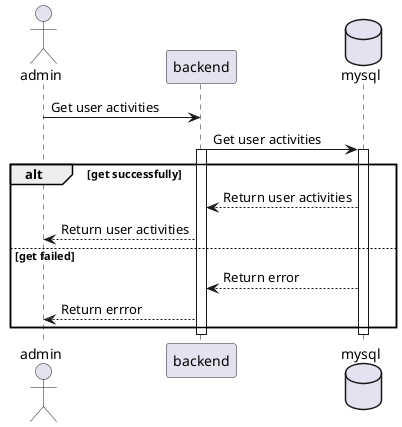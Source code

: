 @startuml
actor admin
Participant backend
Database mysql

admin -> backend: Get user activities
backend -> mysql: Get user activities
activate backend
activate mysql
alt get successfully
    mysql --> backend: Return user activities
    backend --> admin: Return user activities
else get failed
    mysql --> backend: Return error
    backend --> admin: Return errror
end
deactivate mysql
deactivate backend
@enduml